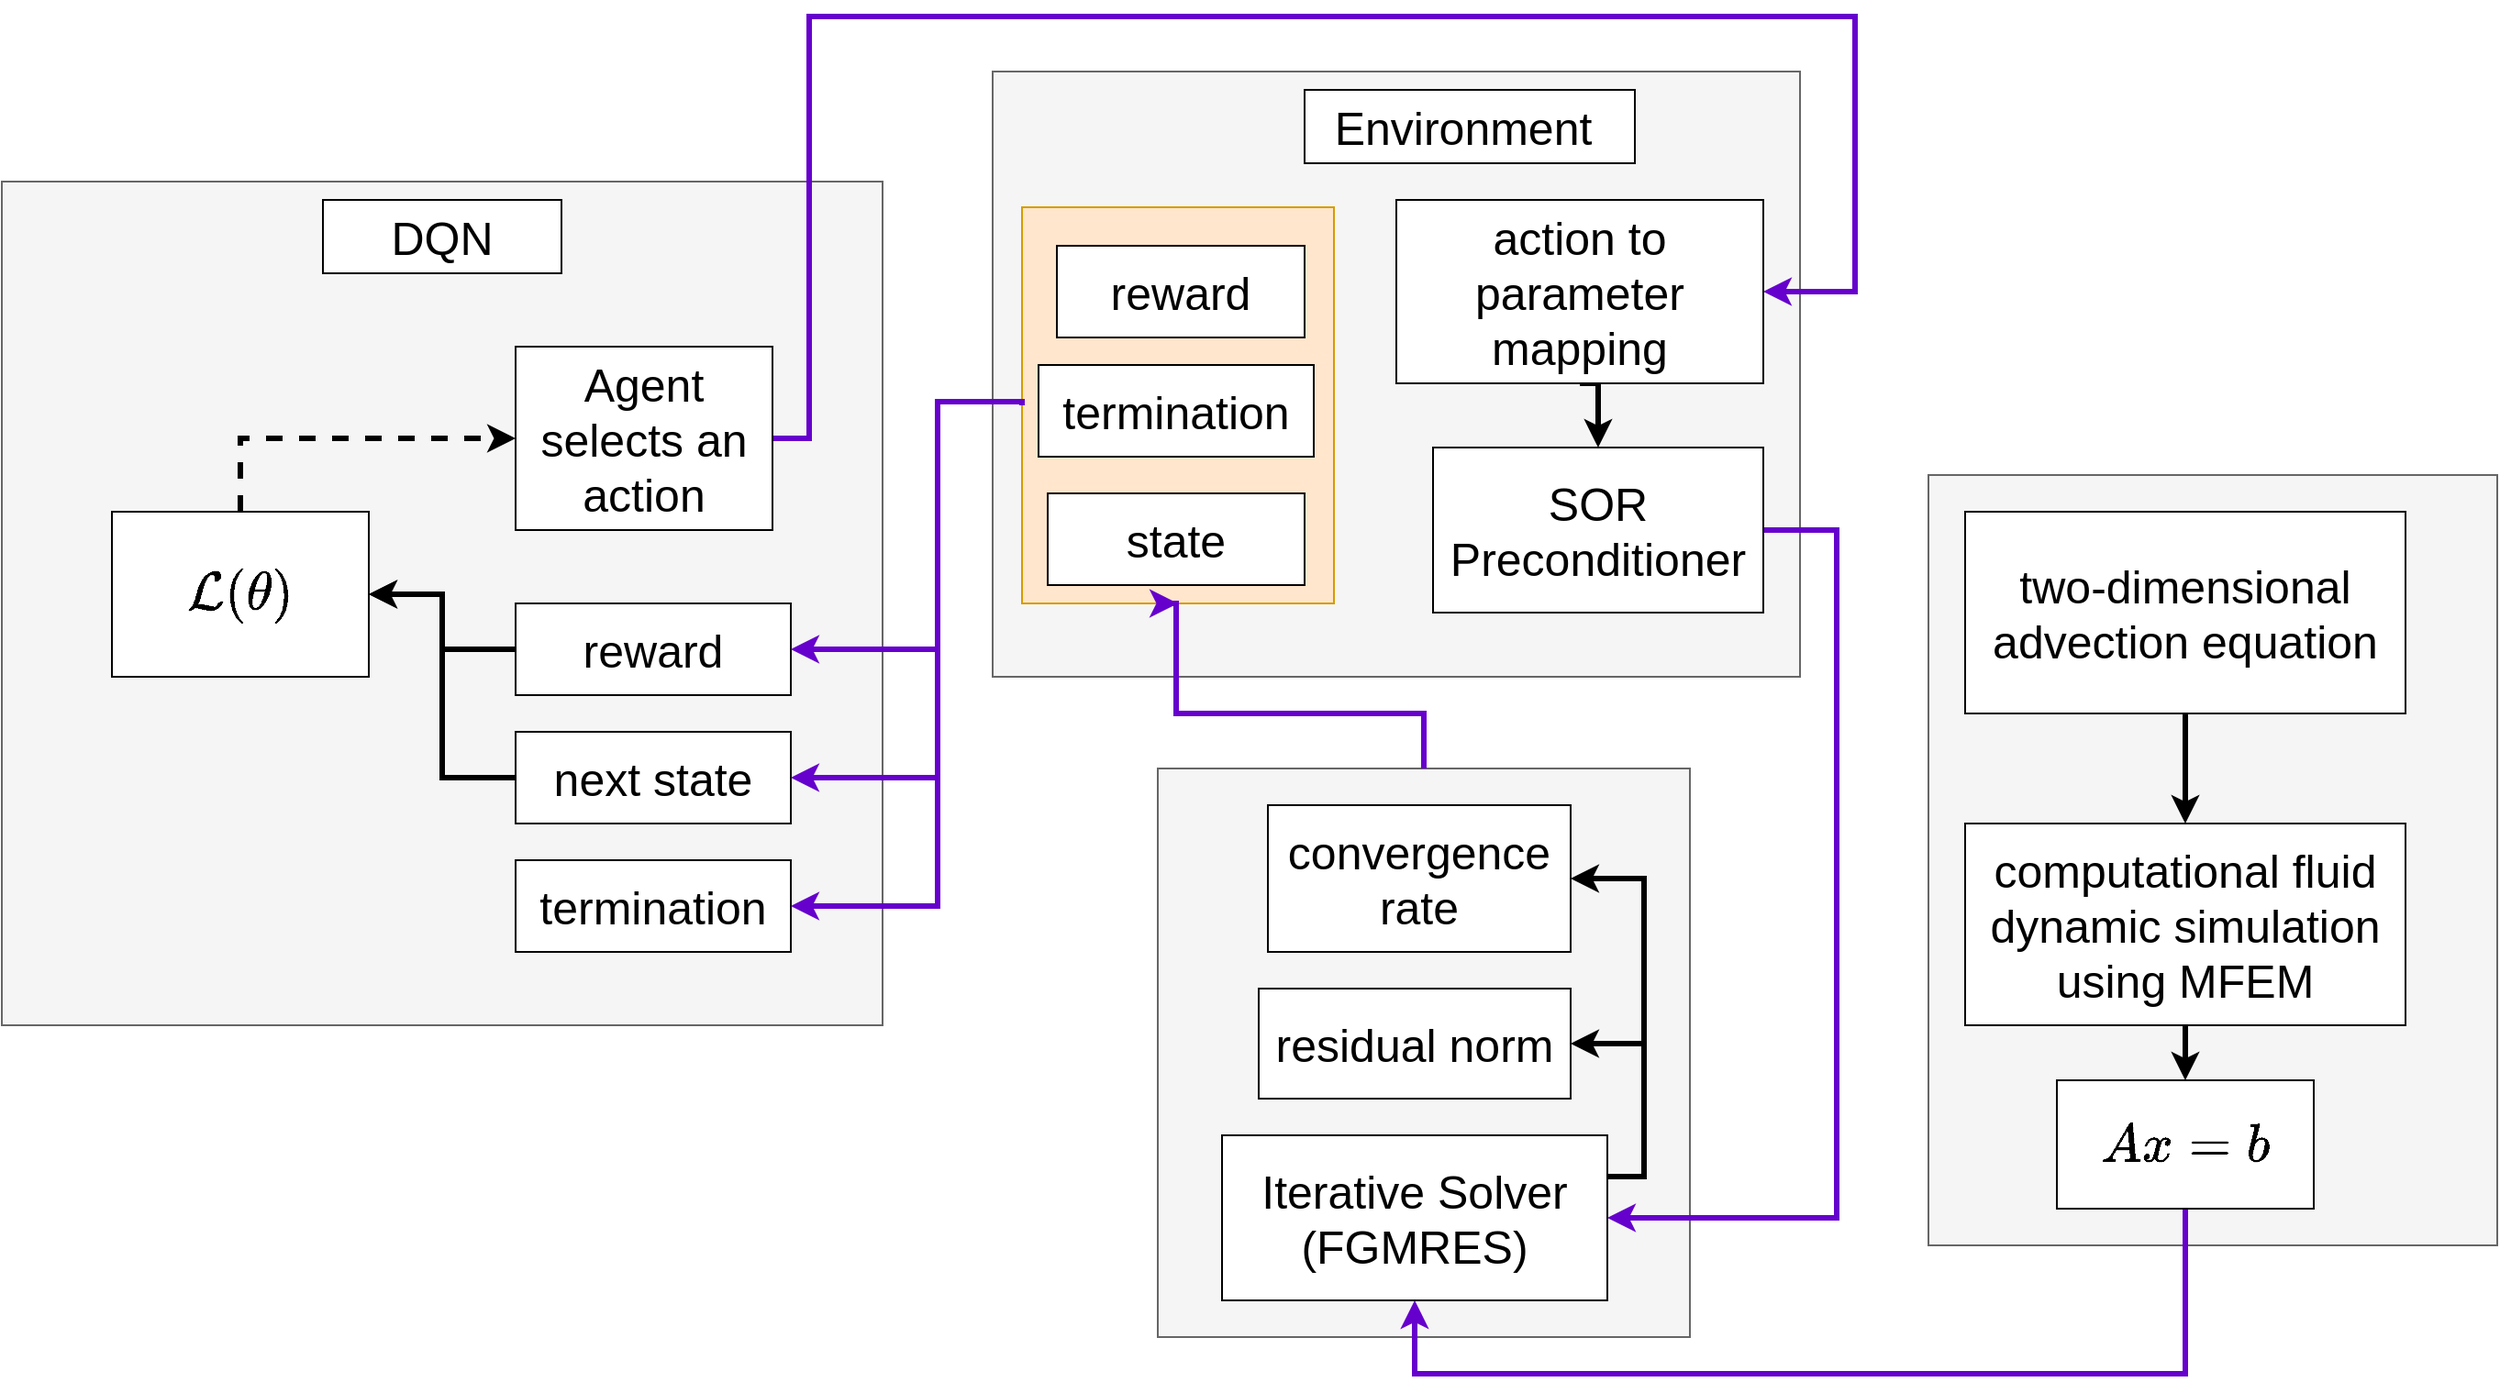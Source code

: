 <mxfile version="26.0.11">
  <diagram name="Page-1" id="WKPouHimn52-6LenCnew">
    <mxGraphModel dx="2126" dy="943" grid="1" gridSize="10" guides="1" tooltips="1" connect="1" arrows="1" fold="1" page="1" pageScale="1" pageWidth="1100" pageHeight="850" math="1" shadow="0">
      <root>
        <mxCell id="0" />
        <mxCell id="1" parent="0" />
        <mxCell id="nryE9-zFJHSN5jESilzS-116" value="" style="rounded=0;whiteSpace=wrap;html=1;fillColor=#f5f5f5;fontColor=#333333;strokeColor=#666666;" vertex="1" parent="1">
          <mxGeometry x="1370" y="300" width="310" height="420" as="geometry" />
        </mxCell>
        <mxCell id="nryE9-zFJHSN5jESilzS-71" value="" style="rounded=0;whiteSpace=wrap;html=1;fontSize=25;fillColor=#f5f5f5;fontColor=#333333;strokeColor=#666666;" vertex="1" parent="1">
          <mxGeometry x="950" y="460" width="290" height="310" as="geometry" />
        </mxCell>
        <mxCell id="nryE9-zFJHSN5jESilzS-58" value="" style="rounded=0;whiteSpace=wrap;html=1;fontSize=25;fillColor=#f5f5f5;fontColor=#333333;strokeColor=#666666;" vertex="1" parent="1">
          <mxGeometry x="860" y="80" width="440" height="330" as="geometry" />
        </mxCell>
        <mxCell id="nryE9-zFJHSN5jESilzS-99" value="" style="rounded=0;whiteSpace=wrap;html=1;fillColor=#ffe6cc;strokeColor=#d79b00;" vertex="1" parent="1">
          <mxGeometry x="876" y="154" width="170" height="216" as="geometry" />
        </mxCell>
        <mxCell id="nryE9-zFJHSN5jESilzS-21" value="" style="rounded=0;whiteSpace=wrap;html=1;fontSize=25;fillColor=#f5f5f5;fontColor=#333333;strokeColor=#666666;" vertex="1" parent="1">
          <mxGeometry x="320" y="140" width="480" height="460" as="geometry" />
        </mxCell>
        <mxCell id="nryE9-zFJHSN5jESilzS-8" style="edgeStyle=orthogonalEdgeStyle;rounded=0;orthogonalLoop=1;jettySize=auto;html=1;exitX=0.5;exitY=1;exitDx=0;exitDy=0;strokeWidth=3;" edge="1" parent="1" source="nryE9-zFJHSN5jESilzS-2" target="nryE9-zFJHSN5jESilzS-6">
          <mxGeometry relative="1" as="geometry" />
        </mxCell>
        <mxCell id="nryE9-zFJHSN5jESilzS-2" value="two-dimensional advection equation" style="rounded=0;whiteSpace=wrap;html=1;fontSize=25;" vertex="1" parent="1">
          <mxGeometry x="1390" y="320" width="240" height="110" as="geometry" />
        </mxCell>
        <mxCell id="nryE9-zFJHSN5jESilzS-117" style="edgeStyle=orthogonalEdgeStyle;rounded=0;orthogonalLoop=1;jettySize=auto;html=1;exitX=0.5;exitY=1;exitDx=0;exitDy=0;entryX=0.5;entryY=1;entryDx=0;entryDy=0;strokeWidth=3;strokeColor=#6600CC;" edge="1" parent="1" source="nryE9-zFJHSN5jESilzS-4" target="nryE9-zFJHSN5jESilzS-65">
          <mxGeometry relative="1" as="geometry">
            <Array as="points">
              <mxPoint x="1510" y="790" />
              <mxPoint x="1090" y="790" />
            </Array>
          </mxGeometry>
        </mxCell>
        <mxCell id="nryE9-zFJHSN5jESilzS-4" value="$$Ax=b$$" style="rounded=0;whiteSpace=wrap;html=1;fontSize=25;" vertex="1" parent="1">
          <mxGeometry x="1440" y="630" width="140" height="70" as="geometry" />
        </mxCell>
        <mxCell id="nryE9-zFJHSN5jESilzS-9" style="edgeStyle=orthogonalEdgeStyle;rounded=0;orthogonalLoop=1;jettySize=auto;html=1;exitX=0.5;exitY=1;exitDx=0;exitDy=0;strokeWidth=3;" edge="1" parent="1" source="nryE9-zFJHSN5jESilzS-6" target="nryE9-zFJHSN5jESilzS-4">
          <mxGeometry relative="1" as="geometry" />
        </mxCell>
        <mxCell id="nryE9-zFJHSN5jESilzS-6" value="computational fluid dynamic simulation using MFEM" style="rounded=0;whiteSpace=wrap;html=1;fontSize=25;" vertex="1" parent="1">
          <mxGeometry x="1390" y="490" width="240" height="110" as="geometry" />
        </mxCell>
        <mxCell id="nryE9-zFJHSN5jESilzS-22" value="DQN" style="rounded=0;whiteSpace=wrap;html=1;fontSize=25;" vertex="1" parent="1">
          <mxGeometry x="495" y="150" width="130" height="40" as="geometry" />
        </mxCell>
        <mxCell id="nryE9-zFJHSN5jESilzS-94" style="edgeStyle=orthogonalEdgeStyle;rounded=0;orthogonalLoop=1;jettySize=auto;html=1;exitX=1;exitY=0.5;exitDx=0;exitDy=0;entryX=1;entryY=0.5;entryDx=0;entryDy=0;strokeWidth=3;fillColor=#f8cecc;strokeColor=#6600CC;" edge="1" parent="1" source="nryE9-zFJHSN5jESilzS-23" target="nryE9-zFJHSN5jESilzS-54">
          <mxGeometry relative="1" as="geometry">
            <Array as="points">
              <mxPoint x="760" y="280" />
              <mxPoint x="760" y="50" />
              <mxPoint x="1330" y="50" />
              <mxPoint x="1330" y="200" />
            </Array>
          </mxGeometry>
        </mxCell>
        <mxCell id="nryE9-zFJHSN5jESilzS-23" value="Agent selects an action" style="rounded=0;whiteSpace=wrap;html=1;fontSize=25;" vertex="1" parent="1">
          <mxGeometry x="600" y="230" width="140" height="100" as="geometry" />
        </mxCell>
        <mxCell id="nryE9-zFJHSN5jESilzS-28" value="termination" style="rounded=0;whiteSpace=wrap;html=1;fontSize=25;" vertex="1" parent="1">
          <mxGeometry x="885" y="240" width="150" height="50" as="geometry" />
        </mxCell>
        <mxCell id="nryE9-zFJHSN5jESilzS-109" style="edgeStyle=orthogonalEdgeStyle;rounded=0;orthogonalLoop=1;jettySize=auto;html=1;exitX=0;exitY=0.5;exitDx=0;exitDy=0;strokeWidth=3;" edge="1" parent="1" source="nryE9-zFJHSN5jESilzS-29" target="nryE9-zFJHSN5jESilzS-108">
          <mxGeometry relative="1" as="geometry" />
        </mxCell>
        <mxCell id="nryE9-zFJHSN5jESilzS-29" value="reward" style="rounded=0;whiteSpace=wrap;html=1;fontSize=25;" vertex="1" parent="1">
          <mxGeometry x="600" y="370" width="150" height="50" as="geometry" />
        </mxCell>
        <mxCell id="nryE9-zFJHSN5jESilzS-111" style="edgeStyle=orthogonalEdgeStyle;rounded=0;orthogonalLoop=1;jettySize=auto;html=1;exitX=0;exitY=0.5;exitDx=0;exitDy=0;entryX=1;entryY=0.5;entryDx=0;entryDy=0;strokeWidth=3;" edge="1" parent="1" source="nryE9-zFJHSN5jESilzS-30" target="nryE9-zFJHSN5jESilzS-108">
          <mxGeometry relative="1" as="geometry" />
        </mxCell>
        <mxCell id="nryE9-zFJHSN5jESilzS-30" value="next state" style="rounded=0;whiteSpace=wrap;html=1;fontSize=25;" vertex="1" parent="1">
          <mxGeometry x="600" y="440" width="150" height="50" as="geometry" />
        </mxCell>
        <mxCell id="nryE9-zFJHSN5jESilzS-87" style="edgeStyle=orthogonalEdgeStyle;rounded=0;orthogonalLoop=1;jettySize=auto;html=1;exitX=1;exitY=0.5;exitDx=0;exitDy=0;entryX=1;entryY=0.5;entryDx=0;entryDy=0;strokeWidth=3;fillColor=#f8cecc;strokeColor=#6600CC;" edge="1" parent="1" source="nryE9-zFJHSN5jESilzS-35" target="nryE9-zFJHSN5jESilzS-65">
          <mxGeometry relative="1" as="geometry">
            <Array as="points">
              <mxPoint x="1320" y="330" />
              <mxPoint x="1320" y="705" />
            </Array>
          </mxGeometry>
        </mxCell>
        <mxCell id="nryE9-zFJHSN5jESilzS-35" value="SOR Preconditioner" style="rounded=0;whiteSpace=wrap;html=1;fontSize=25;" vertex="1" parent="1">
          <mxGeometry x="1100" y="285" width="180" height="90" as="geometry" />
        </mxCell>
        <mxCell id="nryE9-zFJHSN5jESilzS-60" style="edgeStyle=orthogonalEdgeStyle;rounded=0;orthogonalLoop=1;jettySize=auto;html=1;exitX=0.5;exitY=1;exitDx=0;exitDy=0;entryX=0.5;entryY=0;entryDx=0;entryDy=0;strokeWidth=3;" edge="1" parent="1" source="nryE9-zFJHSN5jESilzS-54" target="nryE9-zFJHSN5jESilzS-35">
          <mxGeometry relative="1" as="geometry" />
        </mxCell>
        <mxCell id="nryE9-zFJHSN5jESilzS-54" value="action to parameter mapping" style="rounded=0;whiteSpace=wrap;html=1;fontSize=25;" vertex="1" parent="1">
          <mxGeometry x="1080" y="150" width="200" height="100" as="geometry" />
        </mxCell>
        <mxCell id="nryE9-zFJHSN5jESilzS-56" value="Environment&amp;nbsp;" style="rounded=0;whiteSpace=wrap;html=1;fontSize=25;" vertex="1" parent="1">
          <mxGeometry x="1030" y="90" width="180" height="40" as="geometry" />
        </mxCell>
        <mxCell id="nryE9-zFJHSN5jESilzS-96" style="edgeStyle=orthogonalEdgeStyle;rounded=0;orthogonalLoop=1;jettySize=auto;html=1;exitX=1;exitY=0.25;exitDx=0;exitDy=0;entryX=1;entryY=0.5;entryDx=0;entryDy=0;strokeWidth=3;" edge="1" parent="1" source="nryE9-zFJHSN5jESilzS-65" target="nryE9-zFJHSN5jESilzS-69">
          <mxGeometry relative="1" as="geometry" />
        </mxCell>
        <mxCell id="nryE9-zFJHSN5jESilzS-97" style="edgeStyle=orthogonalEdgeStyle;rounded=0;orthogonalLoop=1;jettySize=auto;html=1;exitX=1;exitY=0.25;exitDx=0;exitDy=0;entryX=1;entryY=0.5;entryDx=0;entryDy=0;strokeWidth=3;" edge="1" parent="1" source="nryE9-zFJHSN5jESilzS-65" target="nryE9-zFJHSN5jESilzS-67">
          <mxGeometry relative="1" as="geometry" />
        </mxCell>
        <mxCell id="nryE9-zFJHSN5jESilzS-65" value="Iterative Solver (FGMRES)" style="rounded=0;whiteSpace=wrap;html=1;fontSize=25;" vertex="1" parent="1">
          <mxGeometry x="985" y="660" width="210" height="90" as="geometry" />
        </mxCell>
        <mxCell id="nryE9-zFJHSN5jESilzS-67" value="convergence rate" style="rounded=0;whiteSpace=wrap;html=1;fontSize=25;" vertex="1" parent="1">
          <mxGeometry x="1010" y="480" width="165" height="80" as="geometry" />
        </mxCell>
        <mxCell id="nryE9-zFJHSN5jESilzS-69" value="residual norm" style="rounded=0;whiteSpace=wrap;html=1;fontSize=25;" vertex="1" parent="1">
          <mxGeometry x="1005" y="580" width="170" height="60" as="geometry" />
        </mxCell>
        <mxCell id="nryE9-zFJHSN5jESilzS-77" value="reward" style="rounded=0;whiteSpace=wrap;html=1;fontSize=25;" vertex="1" parent="1">
          <mxGeometry x="895" y="175" width="135" height="50" as="geometry" />
        </mxCell>
        <mxCell id="nryE9-zFJHSN5jESilzS-78" value="state" style="rounded=0;whiteSpace=wrap;html=1;fontSize=25;" vertex="1" parent="1">
          <mxGeometry x="890" y="310" width="140" height="50" as="geometry" />
        </mxCell>
        <mxCell id="nryE9-zFJHSN5jESilzS-95" value="termination" style="rounded=0;whiteSpace=wrap;html=1;fontSize=25;" vertex="1" parent="1">
          <mxGeometry x="600" y="510" width="150" height="50" as="geometry" />
        </mxCell>
        <mxCell id="nryE9-zFJHSN5jESilzS-100" style="edgeStyle=orthogonalEdgeStyle;rounded=0;orthogonalLoop=1;jettySize=auto;html=1;exitX=0.5;exitY=0;exitDx=0;exitDy=0;entryX=0.5;entryY=1;entryDx=0;entryDy=0;strokeWidth=3;fillColor=#f8cecc;strokeColor=#6600CC;" edge="1" parent="1" source="nryE9-zFJHSN5jESilzS-71" target="nryE9-zFJHSN5jESilzS-99">
          <mxGeometry relative="1" as="geometry">
            <Array as="points">
              <mxPoint x="1095" y="430" />
              <mxPoint x="960" y="430" />
            </Array>
          </mxGeometry>
        </mxCell>
        <mxCell id="nryE9-zFJHSN5jESilzS-105" style="edgeStyle=orthogonalEdgeStyle;rounded=0;orthogonalLoop=1;jettySize=auto;html=1;exitX=0;exitY=0.5;exitDx=0;exitDy=0;entryX=1;entryY=0.5;entryDx=0;entryDy=0;strokeWidth=3;fillColor=#f8cecc;strokeColor=#6600CC;" edge="1" parent="1" source="nryE9-zFJHSN5jESilzS-99" target="nryE9-zFJHSN5jESilzS-29">
          <mxGeometry relative="1" as="geometry">
            <Array as="points">
              <mxPoint x="830" y="260" />
              <mxPoint x="830" y="395" />
            </Array>
          </mxGeometry>
        </mxCell>
        <mxCell id="nryE9-zFJHSN5jESilzS-106" style="edgeStyle=orthogonalEdgeStyle;rounded=0;orthogonalLoop=1;jettySize=auto;html=1;exitX=0;exitY=0.5;exitDx=0;exitDy=0;entryX=1;entryY=0.5;entryDx=0;entryDy=0;strokeWidth=3;fillColor=#f8cecc;strokeColor=#6600CC;" edge="1" parent="1" source="nryE9-zFJHSN5jESilzS-99" target="nryE9-zFJHSN5jESilzS-30">
          <mxGeometry relative="1" as="geometry">
            <Array as="points">
              <mxPoint x="830" y="260" />
              <mxPoint x="830" y="465" />
            </Array>
          </mxGeometry>
        </mxCell>
        <mxCell id="nryE9-zFJHSN5jESilzS-107" style="edgeStyle=orthogonalEdgeStyle;rounded=0;orthogonalLoop=1;jettySize=auto;html=1;exitX=0;exitY=0.5;exitDx=0;exitDy=0;entryX=1;entryY=0.5;entryDx=0;entryDy=0;strokeWidth=3;fillColor=#f8cecc;strokeColor=#6600CC;" edge="1" parent="1" source="nryE9-zFJHSN5jESilzS-99" target="nryE9-zFJHSN5jESilzS-95">
          <mxGeometry relative="1" as="geometry">
            <Array as="points">
              <mxPoint x="830" y="260" />
              <mxPoint x="830" y="535" />
            </Array>
          </mxGeometry>
        </mxCell>
        <mxCell id="nryE9-zFJHSN5jESilzS-112" style="edgeStyle=orthogonalEdgeStyle;rounded=0;orthogonalLoop=1;jettySize=auto;html=1;exitX=0.5;exitY=0;exitDx=0;exitDy=0;entryX=0;entryY=0.5;entryDx=0;entryDy=0;dashed=1;strokeWidth=3;" edge="1" parent="1" source="nryE9-zFJHSN5jESilzS-108" target="nryE9-zFJHSN5jESilzS-23">
          <mxGeometry relative="1" as="geometry" />
        </mxCell>
        <mxCell id="nryE9-zFJHSN5jESilzS-108" value="$$\mathcal{L}(\theta)$$" style="rounded=0;whiteSpace=wrap;html=1;fontSize=25;" vertex="1" parent="1">
          <mxGeometry x="380" y="320" width="140" height="90" as="geometry" />
        </mxCell>
      </root>
    </mxGraphModel>
  </diagram>
</mxfile>
